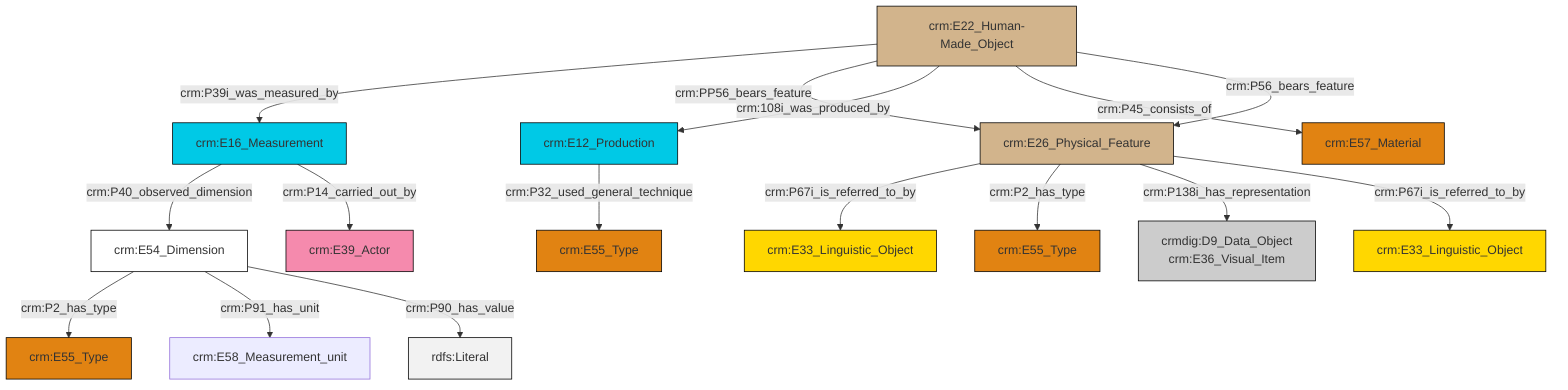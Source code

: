 graph TD
classDef Literal fill:#f2f2f2,stroke:#000000;
classDef CRM_Entity fill:#FFFFFF,stroke:#000000;
classDef Temporal_Entity fill:#00C9E6, stroke:#000000;
classDef Type fill:#E18312, stroke:#000000;
classDef Time-Span fill:#2C9C91, stroke:#000000;
classDef Appellation fill:#FFEB7F, stroke:#000000;
classDef Place fill:#008836, stroke:#000000;
classDef Persistent_Item fill:#B266B2, stroke:#000000;
classDef Conceptual_Object fill:#FFD700, stroke:#000000;
classDef Physical_Thing fill:#D2B48C, stroke:#000000;
classDef Actor fill:#f58aad, stroke:#000000;
classDef PC_Classes fill:#4ce600, stroke:#000000;
classDef Multi fill:#cccccc,stroke:#000000;

2["crm:E26_Physical_Feature"]:::Physical_Thing -->|crm:P67i_is_referred_to_by| 6["crm:E33_Linguistic_Object"]:::Conceptual_Object
7["crm:E22_Human-Made_Object"]:::Physical_Thing -->|crm:P39i_was_measured_by| 8["crm:E16_Measurement"]:::Temporal_Entity
7["crm:E22_Human-Made_Object"]:::Physical_Thing -->|crm:PP56_bears_feature| 2["crm:E26_Physical_Feature"]:::Physical_Thing
2["crm:E26_Physical_Feature"]:::Physical_Thing -->|crm:P2_has_type| 12["crm:E55_Type"]:::Type
8["crm:E16_Measurement"]:::Temporal_Entity -->|crm:P40_observed_dimension| 10["crm:E54_Dimension"]:::CRM_Entity
7["crm:E22_Human-Made_Object"]:::Physical_Thing -->|crm:108i_was_produced_by| 14["crm:E12_Production"]:::Temporal_Entity
10["crm:E54_Dimension"]:::CRM_Entity -->|crm:P2_has_type| 4["crm:E55_Type"]:::Type
10["crm:E54_Dimension"]:::CRM_Entity -->|crm:P91_has_unit| 16["crm:E58_Measurement_unit"]:::Default
14["crm:E12_Production"]:::Temporal_Entity -->|crm:P32_used_general_technique| 23["crm:E55_Type"]:::Type
8["crm:E16_Measurement"]:::Temporal_Entity -->|crm:P14_carried_out_by| 18["crm:E39_Actor"]:::Actor
2["crm:E26_Physical_Feature"]:::Physical_Thing -->|crm:P138i_has_representation| 21["crmdig:D9_Data_Object<br>crm:E36_Visual_Item"]:::Multi
7["crm:E22_Human-Made_Object"]:::Physical_Thing -->|crm:P45_consists_of| 25["crm:E57_Material"]:::Type
7["crm:E22_Human-Made_Object"]:::Physical_Thing -->|crm:P56_bears_feature| 2["crm:E26_Physical_Feature"]:::Physical_Thing
10["crm:E54_Dimension"]:::CRM_Entity -->|crm:P90_has_value| 28[rdfs:Literal]:::Literal
2["crm:E26_Physical_Feature"]:::Physical_Thing -->|crm:P67i_is_referred_to_by| 0["crm:E33_Linguistic_Object"]:::Conceptual_Object